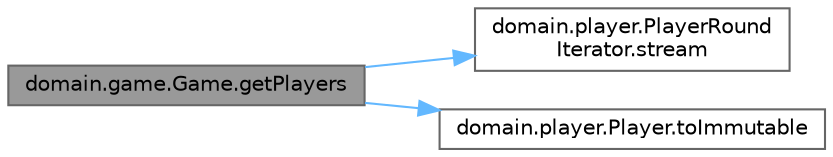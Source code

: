 digraph "domain.game.Game.getPlayers"
{
 // LATEX_PDF_SIZE
  bgcolor="transparent";
  edge [fontname=Helvetica,fontsize=10,labelfontname=Helvetica,labelfontsize=10];
  node [fontname=Helvetica,fontsize=10,shape=box,height=0.2,width=0.4];
  rankdir="LR";
  Node1 [id="Node000001",label="domain.game.Game.getPlayers",height=0.2,width=0.4,color="gray40", fillcolor="grey60", style="filled", fontcolor="black",tooltip="Devuelve un flujo de los jugadores en su estado inmutable."];
  Node1 -> Node2 [id="edge1_Node000001_Node000002",color="steelblue1",style="solid",tooltip=" "];
  Node2 [id="Node000002",label="domain.player.PlayerRound\lIterator.stream",height=0.2,width=0.4,color="grey40", fillcolor="white", style="filled",URL="$classdomain_1_1player_1_1_player_round_iterator.html#a37c7beac4dbbdc90d6fadaabb9274aea",tooltip=" "];
  Node1 -> Node3 [id="edge2_Node000001_Node000003",color="steelblue1",style="solid",tooltip=" "];
  Node3 [id="Node000003",label="domain.player.Player.toImmutable",height=0.2,width=0.4,color="grey40", fillcolor="white", style="filled",URL="$classdomain_1_1player_1_1_player.html#a13c6660993e83ed3109f1fa7e618f3ba",tooltip=" "];
}

